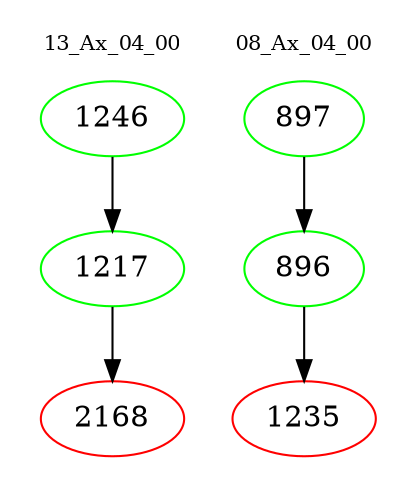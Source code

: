digraph{
subgraph cluster_0 {
color = white
label = "13_Ax_04_00";
fontsize=10;
T0_1246 [label="1246", color="green"]
T0_1246 -> T0_1217 [color="black"]
T0_1217 [label="1217", color="green"]
T0_1217 -> T0_2168 [color="black"]
T0_2168 [label="2168", color="red"]
}
subgraph cluster_1 {
color = white
label = "08_Ax_04_00";
fontsize=10;
T1_897 [label="897", color="green"]
T1_897 -> T1_896 [color="black"]
T1_896 [label="896", color="green"]
T1_896 -> T1_1235 [color="black"]
T1_1235 [label="1235", color="red"]
}
}
